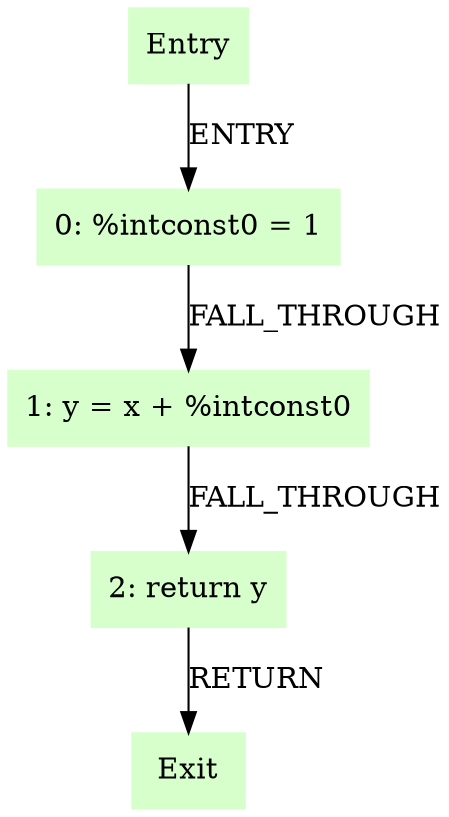 digraph G {
  node [shape=box,style=filled,color=".3 .2 1.0"];
  "Entry";
  "0: %intconst0 = 1";
  "1: y = x + %intconst0";
  "2: return y";
  "Exit";
  "Entry" -> "0: %intconst0 = 1" [label="ENTRY"];
  "0: %intconst0 = 1" -> "1: y = x + %intconst0" [label="FALL_THROUGH"];
  "1: y = x + %intconst0" -> "2: return y" [label="FALL_THROUGH"];
  "2: return y" -> "Exit" [label="RETURN"];
}
